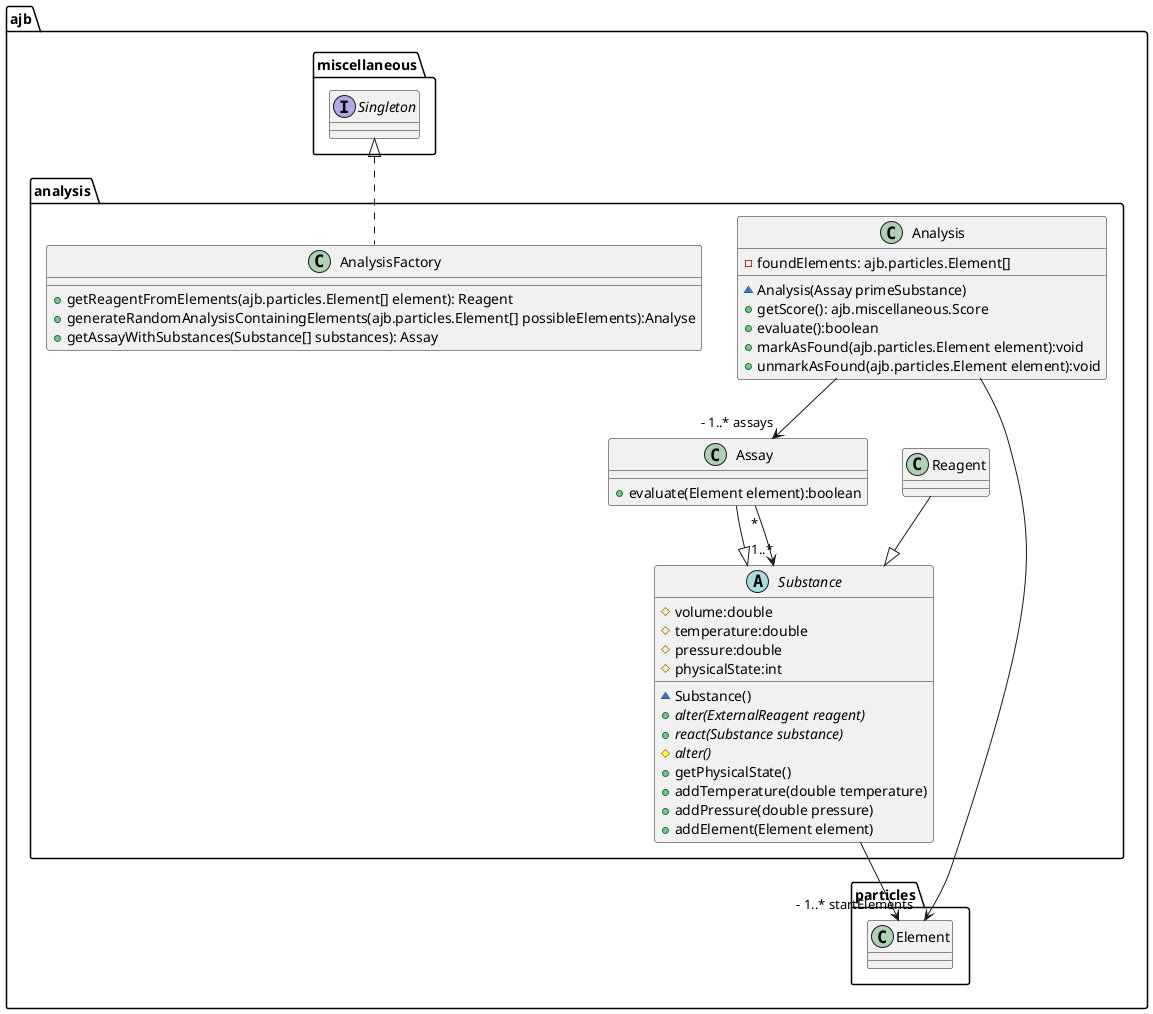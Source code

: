 @startuml

namespace ajb{
    namespace analysis{
        abstract class Substance{
'           todo check for visibility maybe private possible
            #volume:double
            #temperature:double
            #pressure:double
            #physicalState:int
            ~Substance()
            +{abstract}alter(ExternalReagent reagent)
            +{abstract}react(Substance substance)
            #{abstract}alter()
            +getPhysicalState()
            +addTemperature(double temperature)
            +addPressure(double pressure)
            +addElement(Element element)
        }
        Substance --> .ajb.particles.Element

        class Assay{
            +evaluate(Element element):boolean
        }
        Assay --|> Substance
        Assay " *" --> " 1..*" Substance

        class Reagent
        Reagent -down-|> Substance

        class Analysis{
            - foundElements: ajb.particles.Element[]
            ~ Analysis(Assay primeSubstance)
            + getScore(): ajb.miscellaneous.Score
            + evaluate():boolean
            + markAsFound(ajb.particles.Element element):void
            + unmarkAsFound(ajb.particles.Element element):void
        }
        Analysis --> "- 1..* startElements" .ajb.particles.Element
        Analysis --> "- 1..* assays" Assay

        class AnalysisFactory implements .ajb.miscellaneous.Singleton {
            +getReagentFromElements(ajb.particles.Element[] element): Reagent
            +generateRandomAnalysisContainingElements(ajb.particles.Element[] possibleElements):Analyse
            +getAssayWithSubstances(Substance[] substances): Assay
        }
    }
}
@enduml